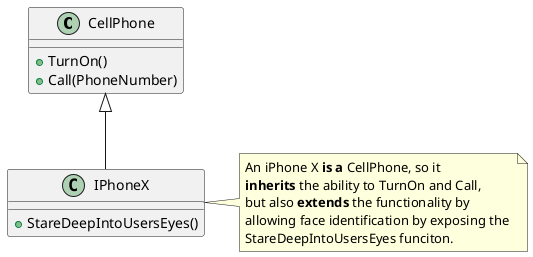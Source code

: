 @startuml


class CellPhone {
	+TurnOn()
	+Call(PhoneNumber)
}


class IPhoneX {
	+StareDeepIntoUsersEyes()
}


note right of IPhoneX
	An iPhone X <b>is a</b> CellPhone, so it
	<b>inherits</b> the ability to TurnOn and Call,
	but also <b>extends</b> the functionality by
	allowing face identification by exposing the 
	StareDeepIntoUsersEyes funciton.
end note


IPhoneX -up-|> CellPhone


@enduml